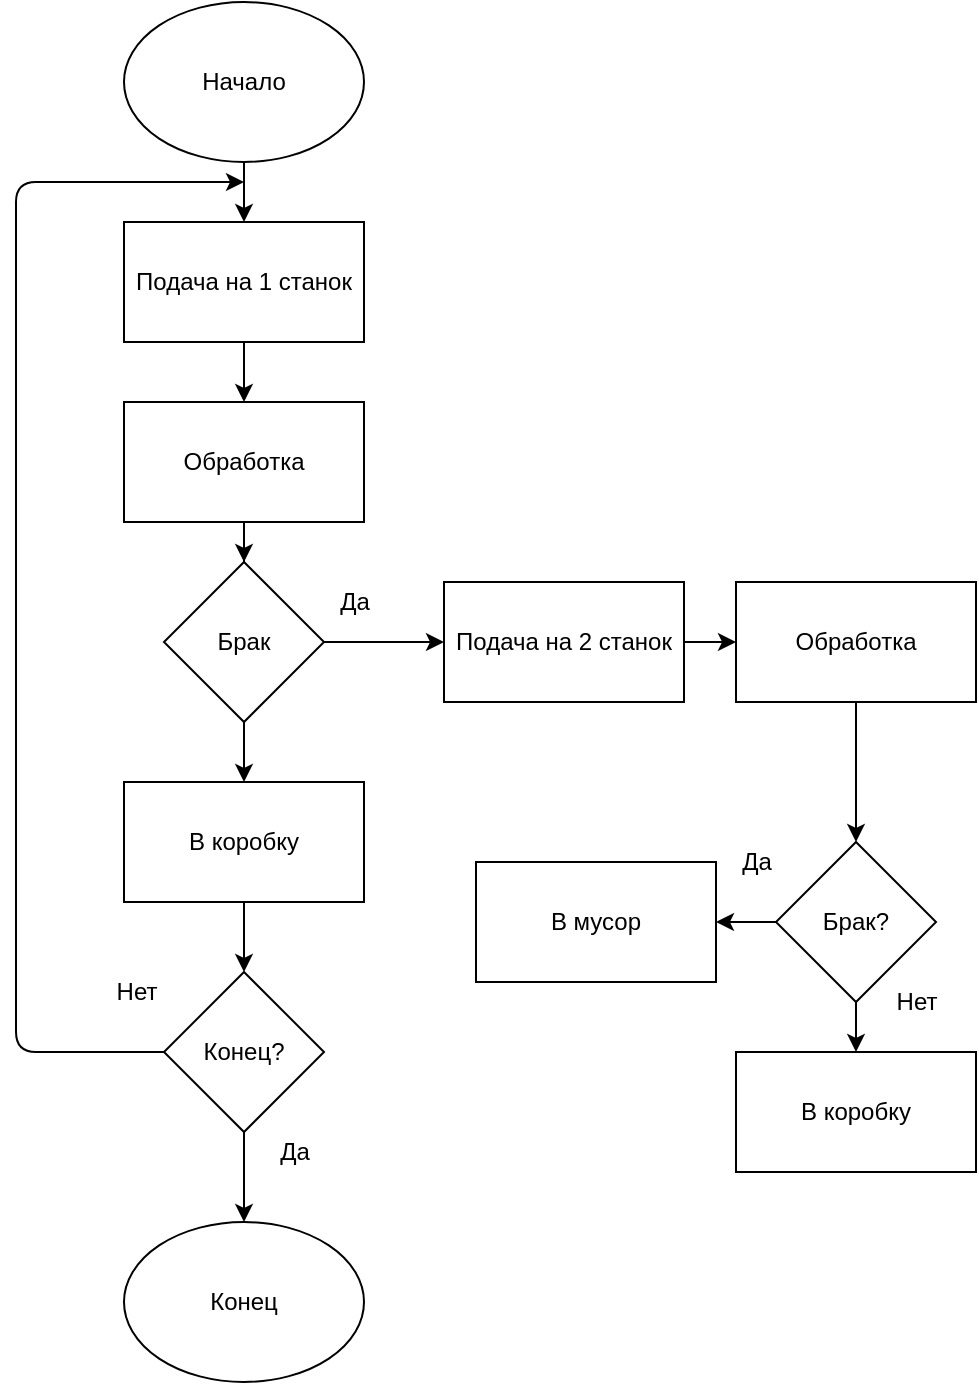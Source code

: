 <mxfile version="13.8.1" type="github">
  <diagram id="9ZkZlIGgE5uYcA9EyFpw" name="Page-1">
    <mxGraphModel dx="1422" dy="772" grid="1" gridSize="10" guides="1" tooltips="1" connect="1" arrows="1" fold="1" page="1" pageScale="1" pageWidth="827" pageHeight="1169" math="0" shadow="0">
      <root>
        <mxCell id="0" />
        <mxCell id="1" parent="0" />
        <mxCell id="-8UJp8PdIsaVpiz4Ct3G-4" value="" style="edgeStyle=orthogonalEdgeStyle;rounded=0;orthogonalLoop=1;jettySize=auto;html=1;" edge="1" parent="1" source="-8UJp8PdIsaVpiz4Ct3G-1" target="-8UJp8PdIsaVpiz4Ct3G-3">
          <mxGeometry relative="1" as="geometry" />
        </mxCell>
        <mxCell id="-8UJp8PdIsaVpiz4Ct3G-1" value="Начало" style="ellipse;whiteSpace=wrap;html=1;" vertex="1" parent="1">
          <mxGeometry x="354" y="20" width="120" height="80" as="geometry" />
        </mxCell>
        <mxCell id="-8UJp8PdIsaVpiz4Ct3G-2" value="Конец" style="ellipse;whiteSpace=wrap;html=1;" vertex="1" parent="1">
          <mxGeometry x="354" y="630" width="120" height="80" as="geometry" />
        </mxCell>
        <mxCell id="-8UJp8PdIsaVpiz4Ct3G-6" value="" style="edgeStyle=orthogonalEdgeStyle;rounded=0;orthogonalLoop=1;jettySize=auto;html=1;" edge="1" parent="1" source="-8UJp8PdIsaVpiz4Ct3G-3" target="-8UJp8PdIsaVpiz4Ct3G-5">
          <mxGeometry relative="1" as="geometry" />
        </mxCell>
        <mxCell id="-8UJp8PdIsaVpiz4Ct3G-3" value="Подача на 1 станок" style="whiteSpace=wrap;html=1;" vertex="1" parent="1">
          <mxGeometry x="354" y="130" width="120" height="60" as="geometry" />
        </mxCell>
        <mxCell id="-8UJp8PdIsaVpiz4Ct3G-8" value="" style="edgeStyle=orthogonalEdgeStyle;rounded=0;orthogonalLoop=1;jettySize=auto;html=1;" edge="1" parent="1" source="-8UJp8PdIsaVpiz4Ct3G-5" target="-8UJp8PdIsaVpiz4Ct3G-7">
          <mxGeometry relative="1" as="geometry" />
        </mxCell>
        <mxCell id="-8UJp8PdIsaVpiz4Ct3G-5" value="Обработка" style="whiteSpace=wrap;html=1;" vertex="1" parent="1">
          <mxGeometry x="354" y="220" width="120" height="60" as="geometry" />
        </mxCell>
        <mxCell id="-8UJp8PdIsaVpiz4Ct3G-10" value="" style="edgeStyle=orthogonalEdgeStyle;rounded=0;orthogonalLoop=1;jettySize=auto;html=1;" edge="1" parent="1" source="-8UJp8PdIsaVpiz4Ct3G-7" target="-8UJp8PdIsaVpiz4Ct3G-9">
          <mxGeometry relative="1" as="geometry" />
        </mxCell>
        <mxCell id="-8UJp8PdIsaVpiz4Ct3G-12" value="" style="edgeStyle=orthogonalEdgeStyle;rounded=0;orthogonalLoop=1;jettySize=auto;html=1;" edge="1" parent="1" source="-8UJp8PdIsaVpiz4Ct3G-7" target="-8UJp8PdIsaVpiz4Ct3G-11">
          <mxGeometry relative="1" as="geometry" />
        </mxCell>
        <mxCell id="-8UJp8PdIsaVpiz4Ct3G-7" value="Брак" style="rhombus;whiteSpace=wrap;html=1;" vertex="1" parent="1">
          <mxGeometry x="374" y="300" width="80" height="80" as="geometry" />
        </mxCell>
        <mxCell id="-8UJp8PdIsaVpiz4Ct3G-21" value="" style="edgeStyle=orthogonalEdgeStyle;rounded=0;orthogonalLoop=1;jettySize=auto;html=1;" edge="1" parent="1" source="-8UJp8PdIsaVpiz4Ct3G-9" target="-8UJp8PdIsaVpiz4Ct3G-20">
          <mxGeometry relative="1" as="geometry" />
        </mxCell>
        <mxCell id="-8UJp8PdIsaVpiz4Ct3G-9" value="В коробку" style="whiteSpace=wrap;html=1;" vertex="1" parent="1">
          <mxGeometry x="354" y="410" width="120" height="60" as="geometry" />
        </mxCell>
        <mxCell id="-8UJp8PdIsaVpiz4Ct3G-14" value="" style="edgeStyle=orthogonalEdgeStyle;rounded=0;orthogonalLoop=1;jettySize=auto;html=1;" edge="1" parent="1" source="-8UJp8PdIsaVpiz4Ct3G-11" target="-8UJp8PdIsaVpiz4Ct3G-13">
          <mxGeometry relative="1" as="geometry" />
        </mxCell>
        <mxCell id="-8UJp8PdIsaVpiz4Ct3G-11" value="Подача на 2 станок" style="whiteSpace=wrap;html=1;" vertex="1" parent="1">
          <mxGeometry x="514" y="310" width="120" height="60" as="geometry" />
        </mxCell>
        <mxCell id="-8UJp8PdIsaVpiz4Ct3G-26" value="" style="edgeStyle=orthogonalEdgeStyle;rounded=0;orthogonalLoop=1;jettySize=auto;html=1;" edge="1" parent="1" source="-8UJp8PdIsaVpiz4Ct3G-13" target="-8UJp8PdIsaVpiz4Ct3G-25">
          <mxGeometry relative="1" as="geometry" />
        </mxCell>
        <mxCell id="-8UJp8PdIsaVpiz4Ct3G-13" value="Обработка" style="whiteSpace=wrap;html=1;" vertex="1" parent="1">
          <mxGeometry x="660" y="310" width="120" height="60" as="geometry" />
        </mxCell>
        <mxCell id="-8UJp8PdIsaVpiz4Ct3G-15" value="Да" style="text;html=1;align=center;verticalAlign=middle;resizable=0;points=[];autosize=1;" vertex="1" parent="1">
          <mxGeometry x="454" y="310" width="30" height="20" as="geometry" />
        </mxCell>
        <mxCell id="-8UJp8PdIsaVpiz4Ct3G-16" value="Нет" style="text;html=1;align=center;verticalAlign=middle;resizable=0;points=[];autosize=1;" vertex="1" parent="1">
          <mxGeometry x="340" y="505" width="40" height="20" as="geometry" />
        </mxCell>
        <mxCell id="-8UJp8PdIsaVpiz4Ct3G-22" value="" style="edgeStyle=orthogonalEdgeStyle;rounded=0;orthogonalLoop=1;jettySize=auto;html=1;" edge="1" parent="1" source="-8UJp8PdIsaVpiz4Ct3G-20" target="-8UJp8PdIsaVpiz4Ct3G-2">
          <mxGeometry relative="1" as="geometry" />
        </mxCell>
        <mxCell id="-8UJp8PdIsaVpiz4Ct3G-20" value="Конец?" style="rhombus;whiteSpace=wrap;html=1;" vertex="1" parent="1">
          <mxGeometry x="374" y="505" width="80" height="80" as="geometry" />
        </mxCell>
        <mxCell id="-8UJp8PdIsaVpiz4Ct3G-23" value="Да" style="text;html=1;align=center;verticalAlign=middle;resizable=0;points=[];autosize=1;" vertex="1" parent="1">
          <mxGeometry x="424" y="585" width="30" height="20" as="geometry" />
        </mxCell>
        <mxCell id="-8UJp8PdIsaVpiz4Ct3G-24" value="" style="endArrow=classic;html=1;exitX=0;exitY=0.5;exitDx=0;exitDy=0;" edge="1" parent="1" source="-8UJp8PdIsaVpiz4Ct3G-20">
          <mxGeometry width="50" height="50" relative="1" as="geometry">
            <mxPoint x="390" y="420" as="sourcePoint" />
            <mxPoint x="414" y="110" as="targetPoint" />
            <Array as="points">
              <mxPoint x="300" y="545" />
              <mxPoint x="300" y="110" />
            </Array>
          </mxGeometry>
        </mxCell>
        <mxCell id="-8UJp8PdIsaVpiz4Ct3G-28" value="" style="edgeStyle=orthogonalEdgeStyle;rounded=0;orthogonalLoop=1;jettySize=auto;html=1;" edge="1" parent="1" source="-8UJp8PdIsaVpiz4Ct3G-25" target="-8UJp8PdIsaVpiz4Ct3G-27">
          <mxGeometry relative="1" as="geometry" />
        </mxCell>
        <mxCell id="-8UJp8PdIsaVpiz4Ct3G-30" value="" style="edgeStyle=orthogonalEdgeStyle;rounded=0;orthogonalLoop=1;jettySize=auto;html=1;" edge="1" parent="1" source="-8UJp8PdIsaVpiz4Ct3G-25" target="-8UJp8PdIsaVpiz4Ct3G-29">
          <mxGeometry relative="1" as="geometry" />
        </mxCell>
        <mxCell id="-8UJp8PdIsaVpiz4Ct3G-25" value="Брак?" style="rhombus;whiteSpace=wrap;html=1;" vertex="1" parent="1">
          <mxGeometry x="680" y="440" width="80" height="80" as="geometry" />
        </mxCell>
        <mxCell id="-8UJp8PdIsaVpiz4Ct3G-27" value="В мусор" style="whiteSpace=wrap;html=1;" vertex="1" parent="1">
          <mxGeometry x="530" y="450" width="120" height="60" as="geometry" />
        </mxCell>
        <mxCell id="-8UJp8PdIsaVpiz4Ct3G-29" value="В коробку" style="whiteSpace=wrap;html=1;" vertex="1" parent="1">
          <mxGeometry x="660" y="545" width="120" height="60" as="geometry" />
        </mxCell>
        <mxCell id="-8UJp8PdIsaVpiz4Ct3G-31" value="Да" style="text;html=1;align=center;verticalAlign=middle;resizable=0;points=[];autosize=1;" vertex="1" parent="1">
          <mxGeometry x="655" y="440" width="30" height="20" as="geometry" />
        </mxCell>
        <mxCell id="-8UJp8PdIsaVpiz4Ct3G-32" value="Нет" style="text;html=1;align=center;verticalAlign=middle;resizable=0;points=[];autosize=1;" vertex="1" parent="1">
          <mxGeometry x="730" y="510" width="40" height="20" as="geometry" />
        </mxCell>
      </root>
    </mxGraphModel>
  </diagram>
</mxfile>
